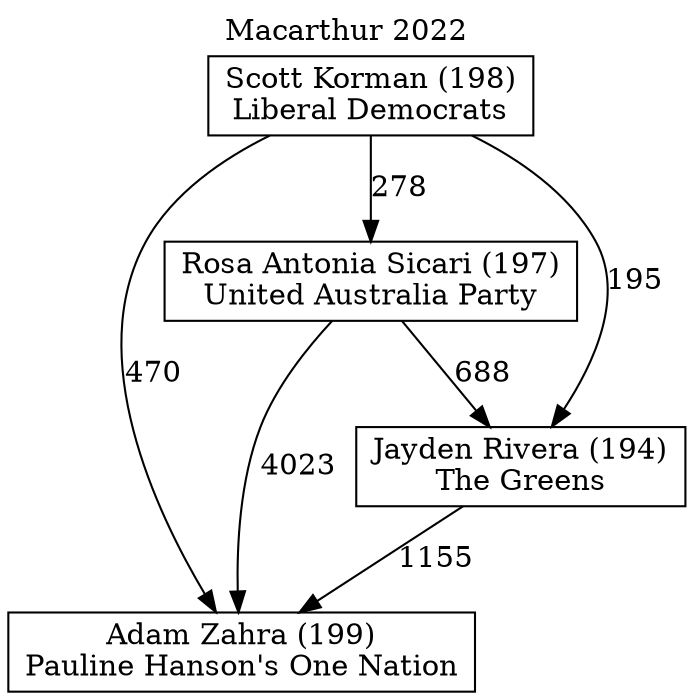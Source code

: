 // House preference flow
digraph "Adam Zahra (199)_Macarthur_2022" {
	graph [label="Macarthur 2022" labelloc=t mclimit=10]
	node [shape=box]
	"Scott Korman (198)" [label="Scott Korman (198)
Liberal Democrats"]
	"Rosa Antonia Sicari (197)" [label="Rosa Antonia Sicari (197)
United Australia Party"]
	"Adam Zahra (199)" [label="Adam Zahra (199)
Pauline Hanson's One Nation"]
	"Jayden Rivera (194)" [label="Jayden Rivera (194)
The Greens"]
	"Scott Korman (198)" -> "Rosa Antonia Sicari (197)" [label=278]
	"Rosa Antonia Sicari (197)" -> "Adam Zahra (199)" [label=4023]
	"Jayden Rivera (194)" -> "Adam Zahra (199)" [label=1155]
	"Scott Korman (198)" -> "Adam Zahra (199)" [label=470]
	"Scott Korman (198)" -> "Jayden Rivera (194)" [label=195]
	"Rosa Antonia Sicari (197)" -> "Jayden Rivera (194)" [label=688]
}
